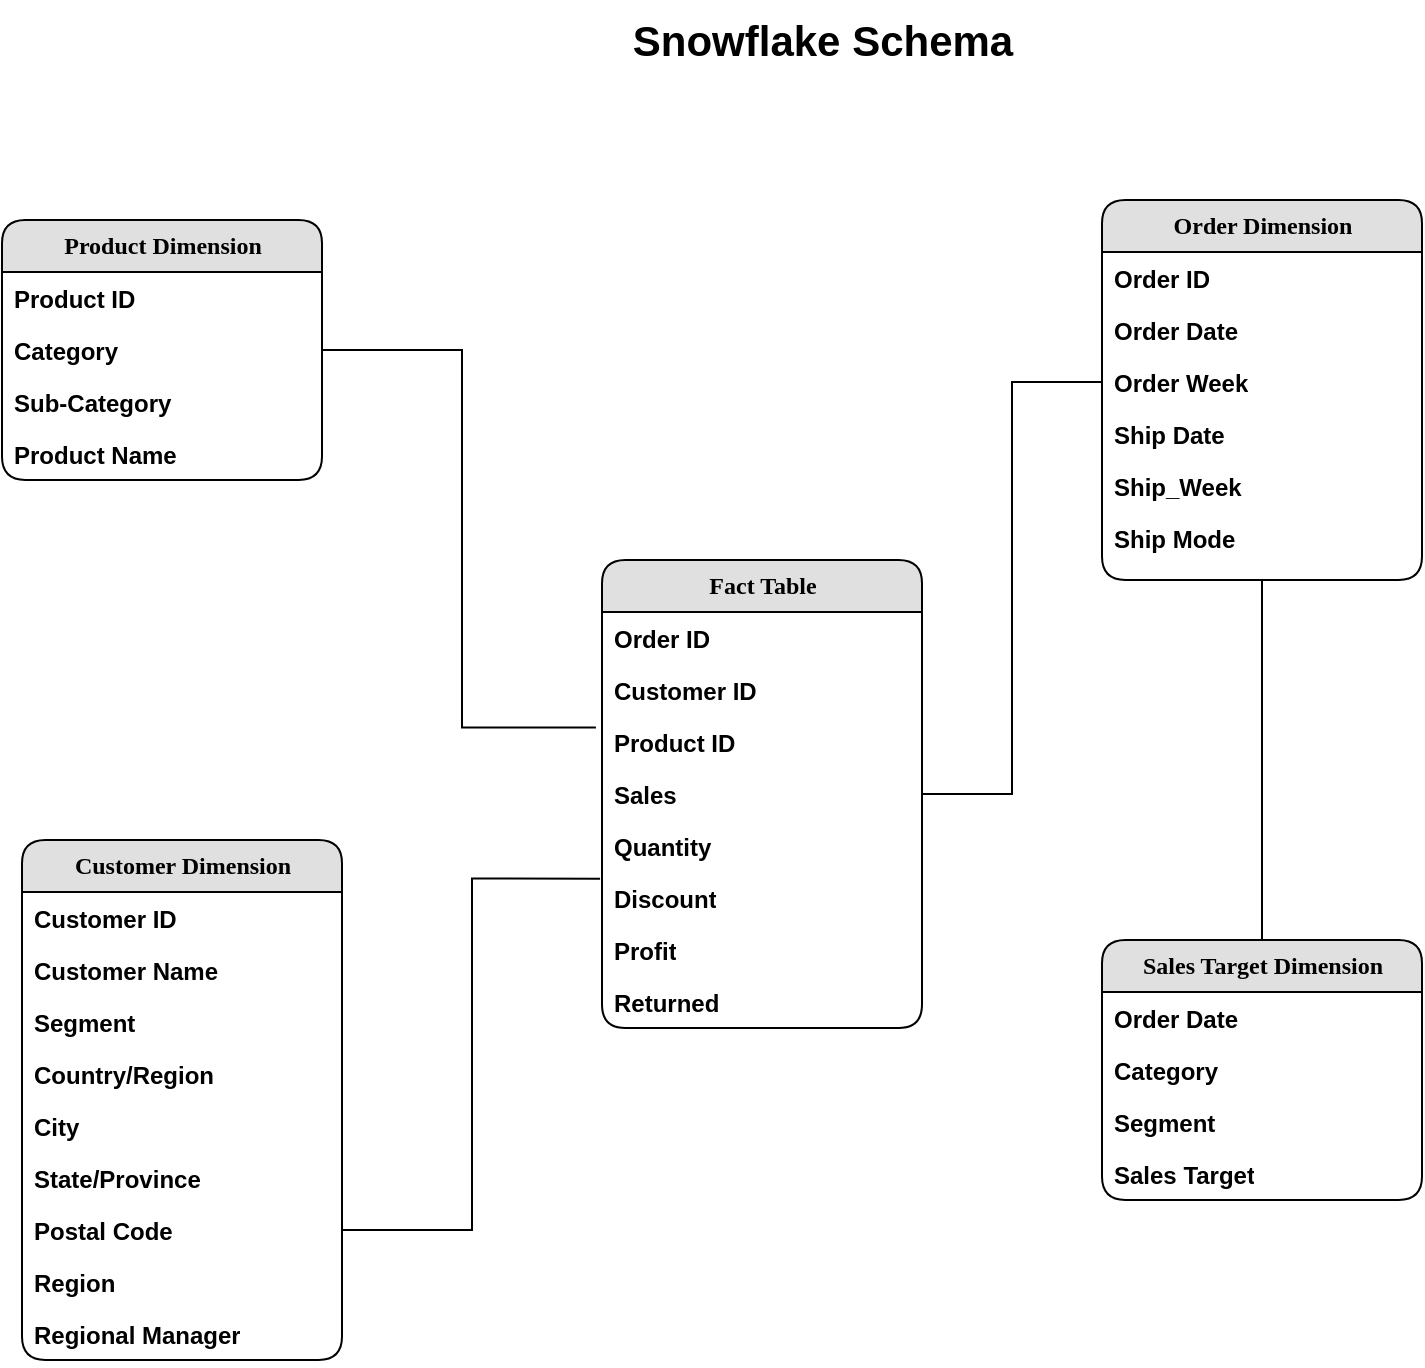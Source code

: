 <mxfile version="20.8.20" type="github">
  <diagram name="Page-1" id="b520641d-4fe3-3701-9064-5fc419738815">
    <mxGraphModel dx="1062" dy="1679" grid="1" gridSize="10" guides="1" tooltips="1" connect="1" arrows="1" fold="1" page="1" pageScale="1" pageWidth="1100" pageHeight="850" background="none" math="0" shadow="0">
      <root>
        <mxCell id="0" />
        <mxCell id="1" parent="0" />
        <mxCell id="21ea969265ad0168-6" value="Fact Table" style="swimlane;html=1;fontStyle=1;childLayout=stackLayout;horizontal=1;startSize=26;fillColor=#e0e0e0;horizontalStack=0;resizeParent=1;resizeLast=0;collapsible=1;marginBottom=0;swimlaneFillColor=#ffffff;align=center;rounded=1;shadow=0;comic=0;labelBackgroundColor=none;strokeWidth=1;fontFamily=Verdana;fontSize=12;" parent="1" vertex="1">
          <mxGeometry x="440" y="260" width="160" height="234" as="geometry">
            <mxRectangle x="410" y="290" width="100" height="30" as="alternateBounds" />
          </mxGeometry>
        </mxCell>
        <mxCell id="21ea969265ad0168-8" value="Order ID" style="text;html=1;strokeColor=none;fillColor=none;spacingLeft=4;spacingRight=4;whiteSpace=wrap;overflow=hidden;rotatable=0;points=[[0,0.5],[1,0.5]];portConstraint=eastwest;rounded=1;fontStyle=1" parent="21ea969265ad0168-6" vertex="1">
          <mxGeometry y="26" width="160" height="26" as="geometry" />
        </mxCell>
        <mxCell id="21ea969265ad0168-9" value="Customer ID" style="text;html=1;strokeColor=none;fillColor=none;spacingLeft=4;spacingRight=4;whiteSpace=wrap;overflow=hidden;rotatable=0;points=[[0,0.5],[1,0.5]];portConstraint=eastwest;rounded=1;fontStyle=1" parent="21ea969265ad0168-6" vertex="1">
          <mxGeometry y="52" width="160" height="26" as="geometry" />
        </mxCell>
        <mxCell id="qUF86sPxYagZ20vX43T9-1" value="Product ID" style="text;html=1;strokeColor=none;fillColor=none;spacingLeft=4;spacingRight=4;whiteSpace=wrap;overflow=hidden;rotatable=0;points=[[0,0.5],[1,0.5]];portConstraint=eastwest;rounded=1;fontStyle=1" vertex="1" parent="21ea969265ad0168-6">
          <mxGeometry y="78" width="160" height="26" as="geometry" />
        </mxCell>
        <mxCell id="qUF86sPxYagZ20vX43T9-3" value="Sales" style="text;html=1;strokeColor=none;fillColor=none;spacingLeft=4;spacingRight=4;whiteSpace=wrap;overflow=hidden;rotatable=0;points=[[0,0.5],[1,0.5]];portConstraint=eastwest;rounded=1;fontStyle=1" vertex="1" parent="21ea969265ad0168-6">
          <mxGeometry y="104" width="160" height="26" as="geometry" />
        </mxCell>
        <mxCell id="qUF86sPxYagZ20vX43T9-28" value="Quantity" style="text;html=1;strokeColor=none;fillColor=none;spacingLeft=4;spacingRight=4;whiteSpace=wrap;overflow=hidden;rotatable=0;points=[[0,0.5],[1,0.5]];portConstraint=eastwest;rounded=1;fontStyle=1" vertex="1" parent="21ea969265ad0168-6">
          <mxGeometry y="130" width="160" height="26" as="geometry" />
        </mxCell>
        <mxCell id="qUF86sPxYagZ20vX43T9-29" value="Discount" style="text;html=1;strokeColor=none;fillColor=none;spacingLeft=4;spacingRight=4;whiteSpace=wrap;overflow=hidden;rotatable=0;points=[[0,0.5],[1,0.5]];portConstraint=eastwest;rounded=1;fontStyle=1" vertex="1" parent="21ea969265ad0168-6">
          <mxGeometry y="156" width="160" height="26" as="geometry" />
        </mxCell>
        <mxCell id="qUF86sPxYagZ20vX43T9-30" value="Profit" style="text;html=1;strokeColor=none;fillColor=none;spacingLeft=4;spacingRight=4;whiteSpace=wrap;overflow=hidden;rotatable=0;points=[[0,0.5],[1,0.5]];portConstraint=eastwest;rounded=1;fontStyle=1" vertex="1" parent="21ea969265ad0168-6">
          <mxGeometry y="182" width="160" height="26" as="geometry" />
        </mxCell>
        <mxCell id="qUF86sPxYagZ20vX43T9-31" value="Returned" style="text;html=1;strokeColor=none;fillColor=none;spacingLeft=4;spacingRight=4;whiteSpace=wrap;overflow=hidden;rotatable=0;points=[[0,0.5],[1,0.5]];portConstraint=eastwest;rounded=1;fontStyle=1" vertex="1" parent="21ea969265ad0168-6">
          <mxGeometry y="208" width="160" height="26" as="geometry" />
        </mxCell>
        <mxCell id="qUF86sPxYagZ20vX43T9-4" value="Product Dimension" style="swimlane;html=1;fontStyle=1;childLayout=stackLayout;horizontal=1;startSize=26;fillColor=#e0e0e0;horizontalStack=0;resizeParent=1;resizeLast=0;collapsible=1;marginBottom=0;swimlaneFillColor=#ffffff;align=center;rounded=1;shadow=0;comic=0;labelBackgroundColor=none;strokeWidth=1;fontFamily=Verdana;fontSize=12;" vertex="1" parent="1">
          <mxGeometry x="140" y="90" width="160" height="130" as="geometry">
            <mxRectangle x="410" y="290" width="100" height="30" as="alternateBounds" />
          </mxGeometry>
        </mxCell>
        <mxCell id="qUF86sPxYagZ20vX43T9-5" value="Product ID" style="text;html=1;strokeColor=none;fillColor=none;spacingLeft=4;spacingRight=4;whiteSpace=wrap;overflow=hidden;rotatable=0;points=[[0,0.5],[1,0.5]];portConstraint=eastwest;rounded=1;fontStyle=1" vertex="1" parent="qUF86sPxYagZ20vX43T9-4">
          <mxGeometry y="26" width="160" height="26" as="geometry" />
        </mxCell>
        <mxCell id="qUF86sPxYagZ20vX43T9-6" value="Category" style="text;html=1;strokeColor=none;fillColor=none;spacingLeft=4;spacingRight=4;whiteSpace=wrap;overflow=hidden;rotatable=0;points=[[0,0.5],[1,0.5]];portConstraint=eastwest;rounded=1;fontStyle=1" vertex="1" parent="qUF86sPxYagZ20vX43T9-4">
          <mxGeometry y="52" width="160" height="26" as="geometry" />
        </mxCell>
        <mxCell id="qUF86sPxYagZ20vX43T9-7" value="Sub-Category" style="text;html=1;strokeColor=none;fillColor=none;spacingLeft=4;spacingRight=4;whiteSpace=wrap;overflow=hidden;rotatable=0;points=[[0,0.5],[1,0.5]];portConstraint=eastwest;rounded=1;fontStyle=1" vertex="1" parent="qUF86sPxYagZ20vX43T9-4">
          <mxGeometry y="78" width="160" height="26" as="geometry" />
        </mxCell>
        <mxCell id="qUF86sPxYagZ20vX43T9-8" value="Product Name" style="text;html=1;strokeColor=none;fillColor=none;spacingLeft=4;spacingRight=4;whiteSpace=wrap;overflow=hidden;rotatable=0;points=[[0,0.5],[1,0.5]];portConstraint=eastwest;rounded=1;fontStyle=1" vertex="1" parent="qUF86sPxYagZ20vX43T9-4">
          <mxGeometry y="104" width="160" height="26" as="geometry" />
        </mxCell>
        <mxCell id="qUF86sPxYagZ20vX43T9-10" value="Order Dimension" style="swimlane;html=1;fontStyle=1;childLayout=stackLayout;horizontal=1;startSize=26;fillColor=#e0e0e0;horizontalStack=0;resizeParent=1;resizeLast=0;collapsible=1;marginBottom=0;swimlaneFillColor=#ffffff;align=center;rounded=1;shadow=0;comic=0;labelBackgroundColor=none;strokeWidth=1;fontFamily=Verdana;fontSize=12;" vertex="1" parent="1">
          <mxGeometry x="690" y="80" width="160" height="190" as="geometry">
            <mxRectangle x="410" y="290" width="100" height="30" as="alternateBounds" />
          </mxGeometry>
        </mxCell>
        <mxCell id="qUF86sPxYagZ20vX43T9-11" value="Order ID" style="text;html=1;strokeColor=none;fillColor=none;spacingLeft=4;spacingRight=4;whiteSpace=wrap;overflow=hidden;rotatable=0;points=[[0,0.5],[1,0.5]];portConstraint=eastwest;rounded=1;fontStyle=1" vertex="1" parent="qUF86sPxYagZ20vX43T9-10">
          <mxGeometry y="26" width="160" height="26" as="geometry" />
        </mxCell>
        <mxCell id="qUF86sPxYagZ20vX43T9-12" value="Order Date" style="text;html=1;strokeColor=none;fillColor=none;spacingLeft=4;spacingRight=4;whiteSpace=wrap;overflow=hidden;rotatable=0;points=[[0,0.5],[1,0.5]];portConstraint=eastwest;rounded=1;fontStyle=1" vertex="1" parent="qUF86sPxYagZ20vX43T9-10">
          <mxGeometry y="52" width="160" height="26" as="geometry" />
        </mxCell>
        <mxCell id="qUF86sPxYagZ20vX43T9-13" value="Order Week" style="text;html=1;strokeColor=none;fillColor=none;spacingLeft=4;spacingRight=4;whiteSpace=wrap;overflow=hidden;rotatable=0;points=[[0,0.5],[1,0.5]];portConstraint=eastwest;rounded=1;fontStyle=1" vertex="1" parent="qUF86sPxYagZ20vX43T9-10">
          <mxGeometry y="78" width="160" height="26" as="geometry" />
        </mxCell>
        <mxCell id="qUF86sPxYagZ20vX43T9-14" value="Ship Date" style="text;html=1;strokeColor=none;fillColor=none;spacingLeft=4;spacingRight=4;whiteSpace=wrap;overflow=hidden;rotatable=0;points=[[0,0.5],[1,0.5]];portConstraint=eastwest;rounded=1;fontStyle=1" vertex="1" parent="qUF86sPxYagZ20vX43T9-10">
          <mxGeometry y="104" width="160" height="26" as="geometry" />
        </mxCell>
        <mxCell id="qUF86sPxYagZ20vX43T9-15" value="Ship_Week" style="text;html=1;strokeColor=none;fillColor=none;spacingLeft=4;spacingRight=4;whiteSpace=wrap;overflow=hidden;rotatable=0;points=[[0,0.5],[1,0.5]];portConstraint=eastwest;rounded=1;fontStyle=1" vertex="1" parent="qUF86sPxYagZ20vX43T9-10">
          <mxGeometry y="130" width="160" height="26" as="geometry" />
        </mxCell>
        <mxCell id="qUF86sPxYagZ20vX43T9-44" value="Ship Mode" style="text;html=1;strokeColor=none;fillColor=none;spacingLeft=4;spacingRight=4;whiteSpace=wrap;overflow=hidden;rotatable=0;points=[[0,0.5],[1,0.5]];portConstraint=eastwest;rounded=1;fontStyle=1" vertex="1" parent="qUF86sPxYagZ20vX43T9-10">
          <mxGeometry y="156" width="160" height="26" as="geometry" />
        </mxCell>
        <mxCell id="qUF86sPxYagZ20vX43T9-16" value="Customer Dimension" style="swimlane;html=1;fontStyle=1;childLayout=stackLayout;horizontal=1;startSize=26;fillColor=#e0e0e0;horizontalStack=0;resizeParent=1;resizeLast=0;collapsible=1;marginBottom=0;swimlaneFillColor=#ffffff;align=center;rounded=1;shadow=0;comic=0;labelBackgroundColor=none;strokeWidth=1;fontFamily=Verdana;fontSize=12;" vertex="1" parent="1">
          <mxGeometry x="150" y="400" width="160" height="260" as="geometry">
            <mxRectangle x="410" y="290" width="100" height="30" as="alternateBounds" />
          </mxGeometry>
        </mxCell>
        <mxCell id="qUF86sPxYagZ20vX43T9-17" value="Customer ID" style="text;html=1;strokeColor=none;fillColor=none;spacingLeft=4;spacingRight=4;whiteSpace=wrap;overflow=hidden;rotatable=0;points=[[0,0.5],[1,0.5]];portConstraint=eastwest;rounded=1;fontStyle=1" vertex="1" parent="qUF86sPxYagZ20vX43T9-16">
          <mxGeometry y="26" width="160" height="26" as="geometry" />
        </mxCell>
        <mxCell id="qUF86sPxYagZ20vX43T9-20" value="Customer Name" style="text;html=1;strokeColor=none;fillColor=none;spacingLeft=4;spacingRight=4;whiteSpace=wrap;overflow=hidden;rotatable=0;points=[[0,0.5],[1,0.5]];portConstraint=eastwest;rounded=1;fontStyle=1" vertex="1" parent="qUF86sPxYagZ20vX43T9-16">
          <mxGeometry y="52" width="160" height="26" as="geometry" />
        </mxCell>
        <mxCell id="qUF86sPxYagZ20vX43T9-21" value="Segment" style="text;html=1;strokeColor=none;fillColor=none;spacingLeft=4;spacingRight=4;whiteSpace=wrap;overflow=hidden;rotatable=0;points=[[0,0.5],[1,0.5]];portConstraint=eastwest;rounded=1;fontStyle=1" vertex="1" parent="qUF86sPxYagZ20vX43T9-16">
          <mxGeometry y="78" width="160" height="26" as="geometry" />
        </mxCell>
        <mxCell id="qUF86sPxYagZ20vX43T9-32" value="Country/Region" style="text;html=1;strokeColor=none;fillColor=none;spacingLeft=4;spacingRight=4;whiteSpace=wrap;overflow=hidden;rotatable=0;points=[[0,0.5],[1,0.5]];portConstraint=eastwest;rounded=1;fontStyle=1" vertex="1" parent="qUF86sPxYagZ20vX43T9-16">
          <mxGeometry y="104" width="160" height="26" as="geometry" />
        </mxCell>
        <mxCell id="qUF86sPxYagZ20vX43T9-33" value="City" style="text;html=1;strokeColor=none;fillColor=none;spacingLeft=4;spacingRight=4;whiteSpace=wrap;overflow=hidden;rotatable=0;points=[[0,0.5],[1,0.5]];portConstraint=eastwest;rounded=1;fontStyle=1" vertex="1" parent="qUF86sPxYagZ20vX43T9-16">
          <mxGeometry y="130" width="160" height="26" as="geometry" />
        </mxCell>
        <mxCell id="qUF86sPxYagZ20vX43T9-34" value="State/Province" style="text;html=1;strokeColor=none;fillColor=none;spacingLeft=4;spacingRight=4;whiteSpace=wrap;overflow=hidden;rotatable=0;points=[[0,0.5],[1,0.5]];portConstraint=eastwest;rounded=1;fontStyle=1" vertex="1" parent="qUF86sPxYagZ20vX43T9-16">
          <mxGeometry y="156" width="160" height="26" as="geometry" />
        </mxCell>
        <mxCell id="qUF86sPxYagZ20vX43T9-35" value="Postal Code" style="text;html=1;strokeColor=none;fillColor=none;spacingLeft=4;spacingRight=4;whiteSpace=wrap;overflow=hidden;rotatable=0;points=[[0,0.5],[1,0.5]];portConstraint=eastwest;rounded=1;fontStyle=1" vertex="1" parent="qUF86sPxYagZ20vX43T9-16">
          <mxGeometry y="182" width="160" height="26" as="geometry" />
        </mxCell>
        <mxCell id="qUF86sPxYagZ20vX43T9-45" value="Region" style="text;html=1;strokeColor=none;fillColor=none;spacingLeft=4;spacingRight=4;whiteSpace=wrap;overflow=hidden;rotatable=0;points=[[0,0.5],[1,0.5]];portConstraint=eastwest;rounded=1;fontStyle=1" vertex="1" parent="qUF86sPxYagZ20vX43T9-16">
          <mxGeometry y="208" width="160" height="26" as="geometry" />
        </mxCell>
        <mxCell id="qUF86sPxYagZ20vX43T9-46" value="Regional Manager" style="text;html=1;strokeColor=none;fillColor=none;spacingLeft=4;spacingRight=4;whiteSpace=wrap;overflow=hidden;rotatable=0;points=[[0,0.5],[1,0.5]];portConstraint=eastwest;rounded=1;fontStyle=1" vertex="1" parent="qUF86sPxYagZ20vX43T9-16">
          <mxGeometry y="234" width="160" height="26" as="geometry" />
        </mxCell>
        <mxCell id="qUF86sPxYagZ20vX43T9-51" style="edgeStyle=orthogonalEdgeStyle;rounded=0;orthogonalLoop=1;jettySize=auto;html=1;exitX=0.5;exitY=0;exitDx=0;exitDy=0;entryX=0.5;entryY=1;entryDx=0;entryDy=0;endArrow=none;endFill=0;" edge="1" parent="1" source="qUF86sPxYagZ20vX43T9-22" target="qUF86sPxYagZ20vX43T9-10">
          <mxGeometry relative="1" as="geometry" />
        </mxCell>
        <mxCell id="qUF86sPxYagZ20vX43T9-22" value="Sales Target Dimension" style="swimlane;html=1;fontStyle=1;childLayout=stackLayout;horizontal=1;startSize=26;fillColor=#e0e0e0;horizontalStack=0;resizeParent=1;resizeLast=0;collapsible=1;marginBottom=0;swimlaneFillColor=#ffffff;align=center;rounded=1;shadow=0;comic=0;labelBackgroundColor=none;strokeWidth=1;fontFamily=Verdana;fontSize=12;" vertex="1" parent="1">
          <mxGeometry x="690" y="450" width="160" height="130" as="geometry">
            <mxRectangle x="410" y="290" width="100" height="30" as="alternateBounds" />
          </mxGeometry>
        </mxCell>
        <mxCell id="qUF86sPxYagZ20vX43T9-23" value="Order Date" style="text;html=1;strokeColor=none;fillColor=none;spacingLeft=4;spacingRight=4;whiteSpace=wrap;overflow=hidden;rotatable=0;points=[[0,0.5],[1,0.5]];portConstraint=eastwest;rounded=1;fontStyle=1" vertex="1" parent="qUF86sPxYagZ20vX43T9-22">
          <mxGeometry y="26" width="160" height="26" as="geometry" />
        </mxCell>
        <mxCell id="qUF86sPxYagZ20vX43T9-24" value="Category" style="text;html=1;strokeColor=none;fillColor=none;spacingLeft=4;spacingRight=4;whiteSpace=wrap;overflow=hidden;rotatable=0;points=[[0,0.5],[1,0.5]];portConstraint=eastwest;rounded=1;fontStyle=1" vertex="1" parent="qUF86sPxYagZ20vX43T9-22">
          <mxGeometry y="52" width="160" height="26" as="geometry" />
        </mxCell>
        <mxCell id="qUF86sPxYagZ20vX43T9-25" value="Segment" style="text;html=1;strokeColor=none;fillColor=none;spacingLeft=4;spacingRight=4;whiteSpace=wrap;overflow=hidden;rotatable=0;points=[[0,0.5],[1,0.5]];portConstraint=eastwest;rounded=1;fontStyle=1" vertex="1" parent="qUF86sPxYagZ20vX43T9-22">
          <mxGeometry y="78" width="160" height="26" as="geometry" />
        </mxCell>
        <mxCell id="qUF86sPxYagZ20vX43T9-26" value="Sales Target" style="text;html=1;strokeColor=none;fillColor=none;spacingLeft=4;spacingRight=4;whiteSpace=wrap;overflow=hidden;rotatable=0;points=[[0,0.5],[1,0.5]];portConstraint=eastwest;rounded=1;fontStyle=1" vertex="1" parent="qUF86sPxYagZ20vX43T9-22">
          <mxGeometry y="104" width="160" height="26" as="geometry" />
        </mxCell>
        <mxCell id="qUF86sPxYagZ20vX43T9-47" style="edgeStyle=orthogonalEdgeStyle;rounded=0;orthogonalLoop=1;jettySize=auto;html=1;exitX=1;exitY=0.5;exitDx=0;exitDy=0;entryX=-0.019;entryY=0.222;entryDx=0;entryDy=0;entryPerimeter=0;endArrow=none;endFill=0;" edge="1" parent="1" source="qUF86sPxYagZ20vX43T9-6" target="qUF86sPxYagZ20vX43T9-1">
          <mxGeometry relative="1" as="geometry" />
        </mxCell>
        <mxCell id="qUF86sPxYagZ20vX43T9-48" style="edgeStyle=orthogonalEdgeStyle;rounded=0;orthogonalLoop=1;jettySize=auto;html=1;exitX=1;exitY=0.5;exitDx=0;exitDy=0;entryX=-0.006;entryY=0.128;entryDx=0;entryDy=0;entryPerimeter=0;endArrow=none;endFill=0;" edge="1" parent="1" source="qUF86sPxYagZ20vX43T9-35" target="qUF86sPxYagZ20vX43T9-29">
          <mxGeometry relative="1" as="geometry" />
        </mxCell>
        <mxCell id="qUF86sPxYagZ20vX43T9-50" style="edgeStyle=orthogonalEdgeStyle;rounded=0;orthogonalLoop=1;jettySize=auto;html=1;exitX=0;exitY=0.5;exitDx=0;exitDy=0;entryX=1;entryY=0.5;entryDx=0;entryDy=0;endArrow=none;endFill=0;" edge="1" parent="1" source="qUF86sPxYagZ20vX43T9-13" target="qUF86sPxYagZ20vX43T9-3">
          <mxGeometry relative="1" as="geometry" />
        </mxCell>
        <mxCell id="qUF86sPxYagZ20vX43T9-52" value="&lt;b&gt;&lt;font style=&quot;font-size: 21px;&quot;&gt;Snowflake Schema&lt;/font&gt;&lt;/b&gt;" style="text;html=1;align=center;verticalAlign=middle;resizable=0;points=[];autosize=1;strokeColor=none;fillColor=none;" vertex="1" parent="1">
          <mxGeometry x="445" y="-20" width="210" height="40" as="geometry" />
        </mxCell>
      </root>
    </mxGraphModel>
  </diagram>
</mxfile>
